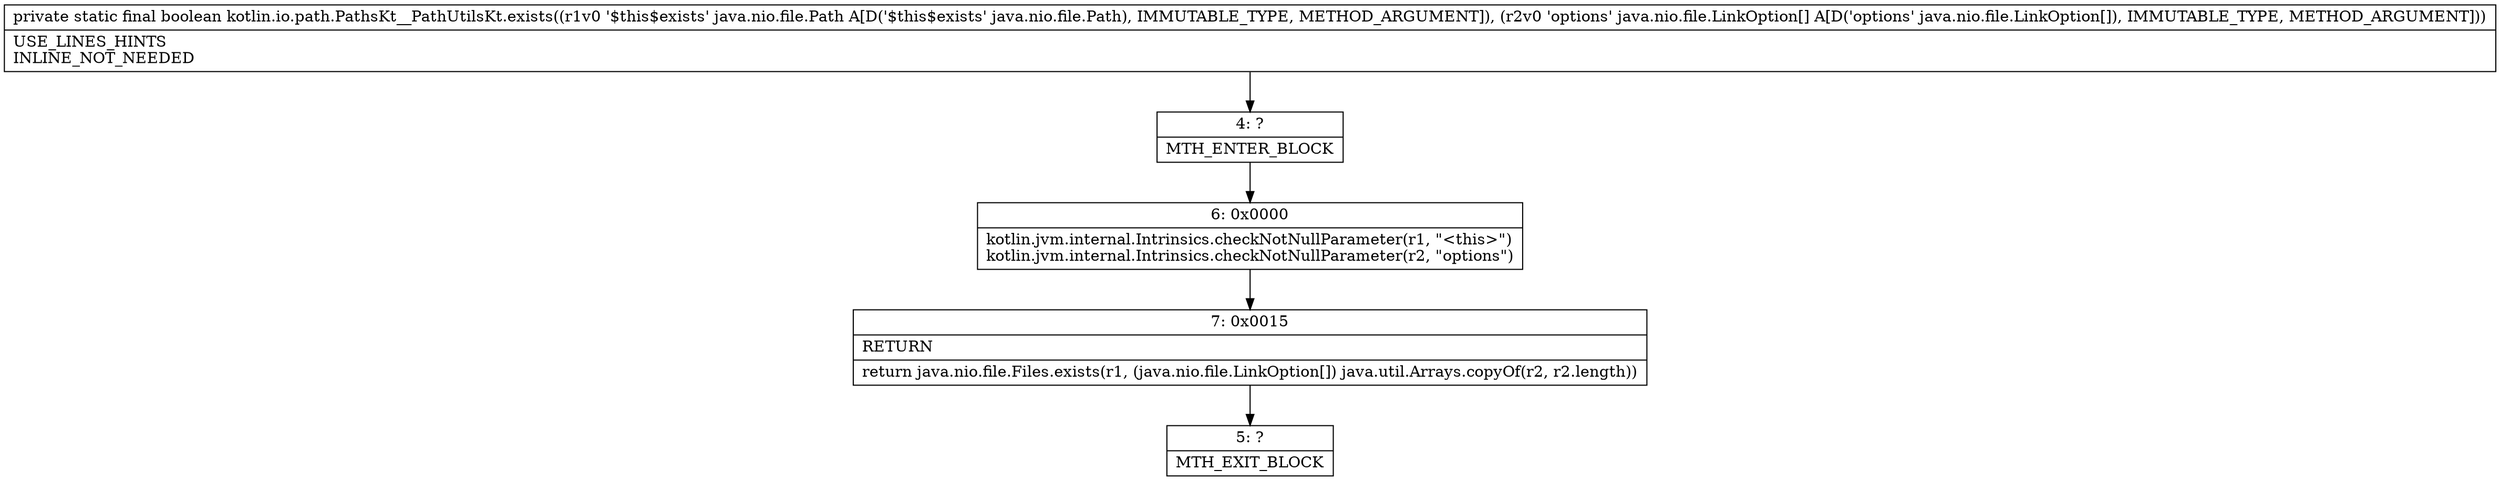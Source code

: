 digraph "CFG forkotlin.io.path.PathsKt__PathUtilsKt.exists(Ljava\/nio\/file\/Path;[Ljava\/nio\/file\/LinkOption;)Z" {
Node_4 [shape=record,label="{4\:\ ?|MTH_ENTER_BLOCK\l}"];
Node_6 [shape=record,label="{6\:\ 0x0000|kotlin.jvm.internal.Intrinsics.checkNotNullParameter(r1, \"\<this\>\")\lkotlin.jvm.internal.Intrinsics.checkNotNullParameter(r2, \"options\")\l}"];
Node_7 [shape=record,label="{7\:\ 0x0015|RETURN\l|return java.nio.file.Files.exists(r1, (java.nio.file.LinkOption[]) java.util.Arrays.copyOf(r2, r2.length))\l}"];
Node_5 [shape=record,label="{5\:\ ?|MTH_EXIT_BLOCK\l}"];
MethodNode[shape=record,label="{private static final boolean kotlin.io.path.PathsKt__PathUtilsKt.exists((r1v0 '$this$exists' java.nio.file.Path A[D('$this$exists' java.nio.file.Path), IMMUTABLE_TYPE, METHOD_ARGUMENT]), (r2v0 'options' java.nio.file.LinkOption[] A[D('options' java.nio.file.LinkOption[]), IMMUTABLE_TYPE, METHOD_ARGUMENT]))  | USE_LINES_HINTS\lINLINE_NOT_NEEDED\l}"];
MethodNode -> Node_4;Node_4 -> Node_6;
Node_6 -> Node_7;
Node_7 -> Node_5;
}

